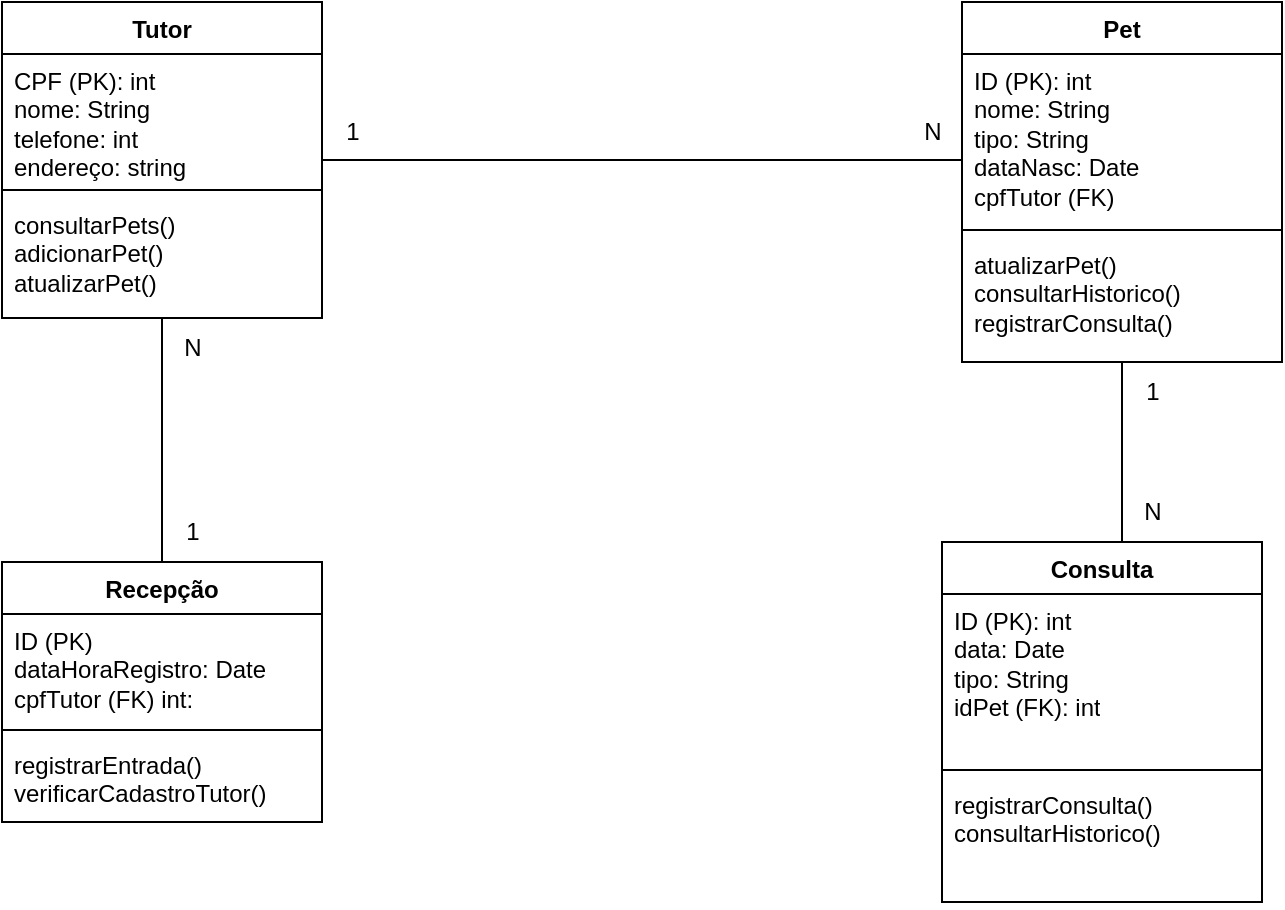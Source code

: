 <mxfile version="28.1.1">
  <diagram name="Page-1" id="uYW5luOSpXRmxv9xuqUU">
    <mxGraphModel dx="1426" dy="759" grid="1" gridSize="10" guides="1" tooltips="1" connect="1" arrows="1" fold="1" page="1" pageScale="1" pageWidth="827" pageHeight="1169" math="0" shadow="0">
      <root>
        <mxCell id="0" />
        <mxCell id="1" parent="0" />
        <mxCell id="6YbyLl6E95-JAUoDLxdt-50" style="edgeStyle=orthogonalEdgeStyle;rounded=0;orthogonalLoop=1;jettySize=auto;html=1;endArrow=none;endFill=0;" edge="1" parent="1" source="6YbyLl6E95-JAUoDLxdt-5" target="6YbyLl6E95-JAUoDLxdt-13">
          <mxGeometry relative="1" as="geometry" />
        </mxCell>
        <mxCell id="6YbyLl6E95-JAUoDLxdt-5" value="Tutor" style="swimlane;fontStyle=1;align=center;verticalAlign=top;childLayout=stackLayout;horizontal=1;startSize=26;horizontalStack=0;resizeParent=1;resizeParentMax=0;resizeLast=0;collapsible=1;marginBottom=0;whiteSpace=wrap;html=1;" vertex="1" parent="1">
          <mxGeometry x="10" y="70" width="160" height="158" as="geometry" />
        </mxCell>
        <mxCell id="6YbyLl6E95-JAUoDLxdt-6" value="&lt;div&gt;CPF (PK): int&lt;/div&gt;&lt;div&gt;nome: String&lt;/div&gt;&lt;div&gt;telefone: int&lt;/div&gt;&lt;div&gt;endereço: string&lt;/div&gt;" style="text;strokeColor=none;fillColor=none;align=left;verticalAlign=top;spacingLeft=4;spacingRight=4;overflow=hidden;rotatable=0;points=[[0,0.5],[1,0.5]];portConstraint=eastwest;whiteSpace=wrap;html=1;" vertex="1" parent="6YbyLl6E95-JAUoDLxdt-5">
          <mxGeometry y="26" width="160" height="64" as="geometry" />
        </mxCell>
        <mxCell id="6YbyLl6E95-JAUoDLxdt-7" value="" style="line;strokeWidth=1;fillColor=none;align=left;verticalAlign=middle;spacingTop=-1;spacingLeft=3;spacingRight=3;rotatable=0;labelPosition=right;points=[];portConstraint=eastwest;strokeColor=inherit;" vertex="1" parent="6YbyLl6E95-JAUoDLxdt-5">
          <mxGeometry y="90" width="160" height="8" as="geometry" />
        </mxCell>
        <mxCell id="6YbyLl6E95-JAUoDLxdt-8" value="&lt;div&gt;consultarPets()&lt;/div&gt;&lt;div&gt;adicionarPet()&lt;/div&gt;&lt;div&gt;atualizarPet()&lt;/div&gt;" style="text;strokeColor=none;fillColor=none;align=left;verticalAlign=top;spacingLeft=4;spacingRight=4;overflow=hidden;rotatable=0;points=[[0,0.5],[1,0.5]];portConstraint=eastwest;whiteSpace=wrap;html=1;" vertex="1" parent="6YbyLl6E95-JAUoDLxdt-5">
          <mxGeometry y="98" width="160" height="60" as="geometry" />
        </mxCell>
        <mxCell id="6YbyLl6E95-JAUoDLxdt-13" value="Recepção" style="swimlane;fontStyle=1;align=center;verticalAlign=top;childLayout=stackLayout;horizontal=1;startSize=26;horizontalStack=0;resizeParent=1;resizeParentMax=0;resizeLast=0;collapsible=1;marginBottom=0;whiteSpace=wrap;html=1;" vertex="1" parent="1">
          <mxGeometry x="10" y="350" width="160" height="130" as="geometry" />
        </mxCell>
        <mxCell id="6YbyLl6E95-JAUoDLxdt-14" value="&lt;div&gt;ID (PK)&lt;/div&gt;&lt;div&gt;dataHoraRegistro: Date&lt;/div&gt;&lt;div&gt;cpfTutor (FK) int:&amp;nbsp;&lt;/div&gt;" style="text;strokeColor=none;fillColor=none;align=left;verticalAlign=top;spacingLeft=4;spacingRight=4;overflow=hidden;rotatable=0;points=[[0,0.5],[1,0.5]];portConstraint=eastwest;whiteSpace=wrap;html=1;" vertex="1" parent="6YbyLl6E95-JAUoDLxdt-13">
          <mxGeometry y="26" width="160" height="54" as="geometry" />
        </mxCell>
        <mxCell id="6YbyLl6E95-JAUoDLxdt-15" value="" style="line;strokeWidth=1;fillColor=none;align=left;verticalAlign=middle;spacingTop=-1;spacingLeft=3;spacingRight=3;rotatable=0;labelPosition=right;points=[];portConstraint=eastwest;strokeColor=inherit;" vertex="1" parent="6YbyLl6E95-JAUoDLxdt-13">
          <mxGeometry y="80" width="160" height="8" as="geometry" />
        </mxCell>
        <mxCell id="6YbyLl6E95-JAUoDLxdt-16" value="&lt;div&gt;registrarEntrada()&lt;/div&gt;&lt;div&gt;verificarCadastroTutor()&lt;/div&gt;" style="text;strokeColor=none;fillColor=none;align=left;verticalAlign=top;spacingLeft=4;spacingRight=4;overflow=hidden;rotatable=0;points=[[0,0.5],[1,0.5]];portConstraint=eastwest;whiteSpace=wrap;html=1;" vertex="1" parent="6YbyLl6E95-JAUoDLxdt-13">
          <mxGeometry y="88" width="160" height="42" as="geometry" />
        </mxCell>
        <mxCell id="6YbyLl6E95-JAUoDLxdt-31" value="Pet" style="swimlane;fontStyle=1;align=center;verticalAlign=top;childLayout=stackLayout;horizontal=1;startSize=26;horizontalStack=0;resizeParent=1;resizeParentMax=0;resizeLast=0;collapsible=1;marginBottom=0;whiteSpace=wrap;html=1;" vertex="1" parent="1">
          <mxGeometry x="490" y="70" width="160" height="180" as="geometry" />
        </mxCell>
        <mxCell id="6YbyLl6E95-JAUoDLxdt-32" value="&lt;div&gt;ID (PK): int&lt;/div&gt;&lt;div&gt;nome: String&lt;/div&gt;&lt;div&gt;tipo: String&lt;/div&gt;&lt;div&gt;dataNasc: Date&lt;/div&gt;&lt;div&gt;cpfTutor (FK)&lt;/div&gt;" style="text;strokeColor=none;fillColor=none;align=left;verticalAlign=top;spacingLeft=4;spacingRight=4;overflow=hidden;rotatable=0;points=[[0,0.5],[1,0.5]];portConstraint=eastwest;whiteSpace=wrap;html=1;" vertex="1" parent="6YbyLl6E95-JAUoDLxdt-31">
          <mxGeometry y="26" width="160" height="84" as="geometry" />
        </mxCell>
        <mxCell id="6YbyLl6E95-JAUoDLxdt-33" value="" style="line;strokeWidth=1;fillColor=none;align=left;verticalAlign=middle;spacingTop=-1;spacingLeft=3;spacingRight=3;rotatable=0;labelPosition=right;points=[];portConstraint=eastwest;strokeColor=inherit;" vertex="1" parent="6YbyLl6E95-JAUoDLxdt-31">
          <mxGeometry y="110" width="160" height="8" as="geometry" />
        </mxCell>
        <mxCell id="6YbyLl6E95-JAUoDLxdt-34" value="&lt;div&gt;atualizarPet()&lt;/div&gt;&lt;div&gt;consultarHistorico()&lt;/div&gt;&lt;div&gt;registrarConsulta()&lt;/div&gt;" style="text;strokeColor=none;fillColor=none;align=left;verticalAlign=top;spacingLeft=4;spacingRight=4;overflow=hidden;rotatable=0;points=[[0,0.5],[1,0.5]];portConstraint=eastwest;whiteSpace=wrap;html=1;" vertex="1" parent="6YbyLl6E95-JAUoDLxdt-31">
          <mxGeometry y="118" width="160" height="62" as="geometry" />
        </mxCell>
        <mxCell id="6YbyLl6E95-JAUoDLxdt-35" value="Consulta" style="swimlane;fontStyle=1;align=center;verticalAlign=top;childLayout=stackLayout;horizontal=1;startSize=26;horizontalStack=0;resizeParent=1;resizeParentMax=0;resizeLast=0;collapsible=1;marginBottom=0;whiteSpace=wrap;html=1;" vertex="1" parent="1">
          <mxGeometry x="480" y="340" width="160" height="180" as="geometry" />
        </mxCell>
        <mxCell id="6YbyLl6E95-JAUoDLxdt-36" value="&lt;div&gt;ID (PK): int&lt;/div&gt;&lt;div&gt;data: Date&lt;/div&gt;&lt;div&gt;tipo: String&lt;/div&gt;&lt;div&gt;idPet (FK): int&lt;/div&gt;" style="text;strokeColor=none;fillColor=none;align=left;verticalAlign=top;spacingLeft=4;spacingRight=4;overflow=hidden;rotatable=0;points=[[0,0.5],[1,0.5]];portConstraint=eastwest;whiteSpace=wrap;html=1;" vertex="1" parent="6YbyLl6E95-JAUoDLxdt-35">
          <mxGeometry y="26" width="160" height="84" as="geometry" />
        </mxCell>
        <mxCell id="6YbyLl6E95-JAUoDLxdt-37" value="" style="line;strokeWidth=1;fillColor=none;align=left;verticalAlign=middle;spacingTop=-1;spacingLeft=3;spacingRight=3;rotatable=0;labelPosition=right;points=[];portConstraint=eastwest;strokeColor=inherit;" vertex="1" parent="6YbyLl6E95-JAUoDLxdt-35">
          <mxGeometry y="110" width="160" height="8" as="geometry" />
        </mxCell>
        <mxCell id="6YbyLl6E95-JAUoDLxdt-38" value="&lt;div&gt;registrarConsulta()&lt;/div&gt;&lt;div&gt;consultarHistorico()&lt;/div&gt;" style="text;strokeColor=none;fillColor=none;align=left;verticalAlign=top;spacingLeft=4;spacingRight=4;overflow=hidden;rotatable=0;points=[[0,0.5],[1,0.5]];portConstraint=eastwest;whiteSpace=wrap;html=1;" vertex="1" parent="6YbyLl6E95-JAUoDLxdt-35">
          <mxGeometry y="118" width="160" height="62" as="geometry" />
        </mxCell>
        <mxCell id="6YbyLl6E95-JAUoDLxdt-42" style="edgeStyle=orthogonalEdgeStyle;rounded=0;orthogonalLoop=1;jettySize=auto;html=1;entryX=0;entryY=0.631;entryDx=0;entryDy=0;entryPerimeter=0;endArrow=none;endFill=0;" edge="1" parent="1" source="6YbyLl6E95-JAUoDLxdt-5" target="6YbyLl6E95-JAUoDLxdt-32">
          <mxGeometry relative="1" as="geometry" />
        </mxCell>
        <mxCell id="6YbyLl6E95-JAUoDLxdt-44" style="edgeStyle=orthogonalEdgeStyle;rounded=0;orthogonalLoop=1;jettySize=auto;html=1;endArrow=none;endFill=0;" edge="1" parent="1" source="6YbyLl6E95-JAUoDLxdt-31">
          <mxGeometry relative="1" as="geometry">
            <mxPoint x="570" y="340" as="targetPoint" />
          </mxGeometry>
        </mxCell>
        <mxCell id="6YbyLl6E95-JAUoDLxdt-45" value="1" style="text;html=1;align=center;verticalAlign=middle;resizable=0;points=[];autosize=1;strokeColor=none;fillColor=none;" vertex="1" parent="1">
          <mxGeometry x="170" y="120" width="30" height="30" as="geometry" />
        </mxCell>
        <mxCell id="6YbyLl6E95-JAUoDLxdt-46" value="N" style="text;html=1;align=center;verticalAlign=middle;resizable=0;points=[];autosize=1;strokeColor=none;fillColor=none;" vertex="1" parent="1">
          <mxGeometry x="460" y="120" width="30" height="30" as="geometry" />
        </mxCell>
        <mxCell id="6YbyLl6E95-JAUoDLxdt-47" value="1" style="text;html=1;align=center;verticalAlign=middle;resizable=0;points=[];autosize=1;strokeColor=none;fillColor=none;" vertex="1" parent="1">
          <mxGeometry x="570" y="250" width="30" height="30" as="geometry" />
        </mxCell>
        <mxCell id="6YbyLl6E95-JAUoDLxdt-48" value="N" style="text;html=1;align=center;verticalAlign=middle;resizable=0;points=[];autosize=1;strokeColor=none;fillColor=none;" vertex="1" parent="1">
          <mxGeometry x="570" y="310" width="30" height="30" as="geometry" />
        </mxCell>
        <mxCell id="6YbyLl6E95-JAUoDLxdt-49" value="N" style="text;html=1;align=center;verticalAlign=middle;resizable=0;points=[];autosize=1;strokeColor=none;fillColor=none;" vertex="1" parent="1">
          <mxGeometry x="90" y="228" width="30" height="30" as="geometry" />
        </mxCell>
        <mxCell id="6YbyLl6E95-JAUoDLxdt-51" value="1" style="text;html=1;align=center;verticalAlign=middle;resizable=0;points=[];autosize=1;strokeColor=none;fillColor=none;" vertex="1" parent="1">
          <mxGeometry x="90" y="320" width="30" height="30" as="geometry" />
        </mxCell>
      </root>
    </mxGraphModel>
  </diagram>
</mxfile>
